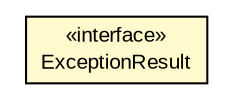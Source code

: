 #!/usr/local/bin/dot
#
# Class diagram 
# Generated by UMLGraph version 5.1 (http://www.umlgraph.org/)
#

digraph G {
	edge [fontname="arial",fontsize=10,labelfontname="arial",labelfontsize=10];
	node [fontname="arial",fontsize=10,shape=plaintext];
	nodesep=0.25;
	ranksep=0.5;
	// io.nextweb.fn.ExceptionResult
	c4416 [label=<<table title="io.nextweb.fn.ExceptionResult" border="0" cellborder="1" cellspacing="0" cellpadding="2" port="p" bgcolor="lemonChiffon" href="./ExceptionResult.html">
		<tr><td><table border="0" cellspacing="0" cellpadding="1">
<tr><td align="center" balign="center"> &#171;interface&#187; </td></tr>
<tr><td align="center" balign="center"> ExceptionResult </td></tr>
		</table></td></tr>
		</table>>, fontname="arial", fontcolor="black", fontsize=10.0];
}

